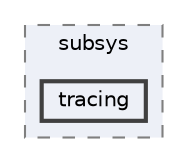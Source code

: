 digraph "build/zephyr/subsys/tracing"
{
 // LATEX_PDF_SIZE
  bgcolor="transparent";
  edge [fontname=Helvetica,fontsize=10,labelfontname=Helvetica,labelfontsize=10];
  node [fontname=Helvetica,fontsize=10,shape=box,height=0.2,width=0.4];
  compound=true
  subgraph clusterdir_fee2df84931cf9d66e516b35c2f3fff7 {
    graph [ bgcolor="#edf0f7", pencolor="grey50", label="subsys", fontname=Helvetica,fontsize=10 style="filled,dashed", URL="dir_fee2df84931cf9d66e516b35c2f3fff7.html",tooltip=""]
  dir_0e3b9be954fdd511a75c4d3fc55758e6 [label="tracing", fillcolor="#edf0f7", color="grey25", style="filled,bold", URL="dir_0e3b9be954fdd511a75c4d3fc55758e6.html",tooltip=""];
  }
}

